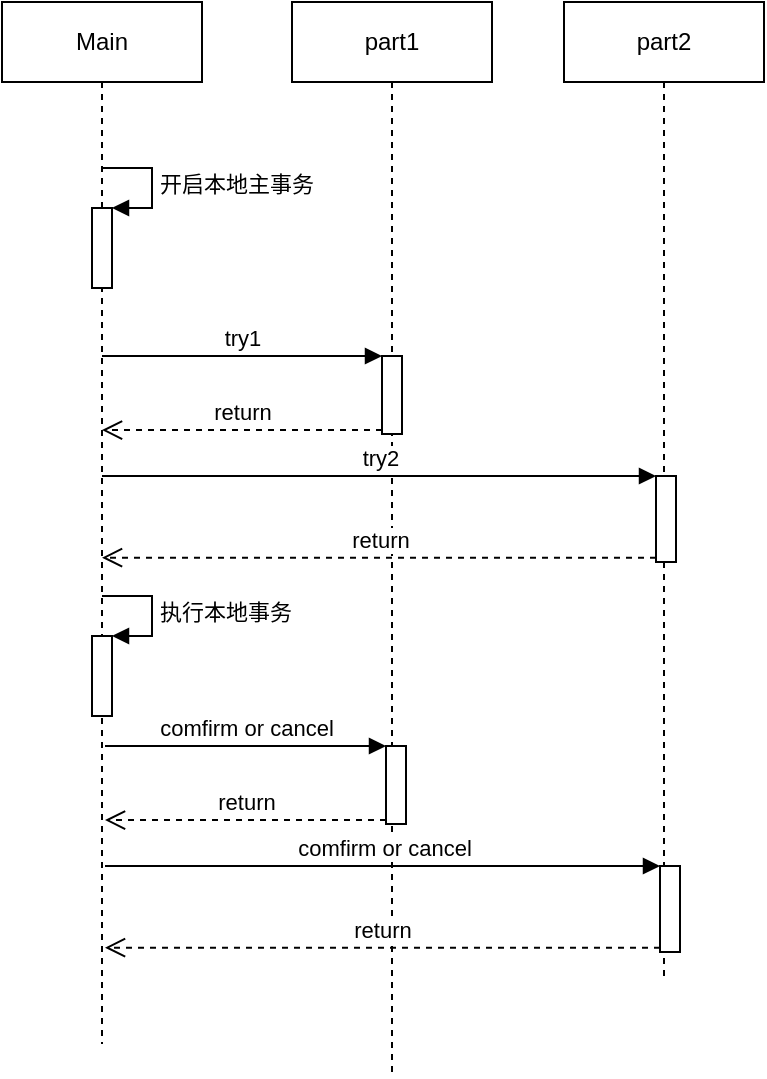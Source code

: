 <mxfile version="12.1.7" type="github" pages="1">
  <diagram id="QLN5XQVOQX08xVFIctB4" name="Page-1">
    <mxGraphModel dx="772" dy="429" grid="0" gridSize="10" guides="1" tooltips="1" connect="1" arrows="1" fold="1" page="0" pageScale="1" pageWidth="827" pageHeight="1169" math="0" shadow="0">
      <root>
        <mxCell id="0"/>
        <mxCell id="1" parent="0"/>
        <mxCell id="K42rxNocJr1abKFL2GFb-1" value="Main" style="shape=umlLifeline;perimeter=lifelinePerimeter;whiteSpace=wrap;html=1;container=1;collapsible=0;recursiveResize=0;outlineConnect=0;" vertex="1" parent="1">
          <mxGeometry x="125" y="157" width="100" height="521" as="geometry"/>
        </mxCell>
        <mxCell id="K42rxNocJr1abKFL2GFb-4" value="" style="html=1;points=[];perimeter=orthogonalPerimeter;" vertex="1" parent="K42rxNocJr1abKFL2GFb-1">
          <mxGeometry x="45" y="103" width="10" height="40" as="geometry"/>
        </mxCell>
        <mxCell id="K42rxNocJr1abKFL2GFb-5" value="开启本地主事务" style="edgeStyle=orthogonalEdgeStyle;html=1;align=left;spacingLeft=2;endArrow=block;rounded=0;entryX=1;entryY=0;" edge="1" target="K42rxNocJr1abKFL2GFb-4" parent="K42rxNocJr1abKFL2GFb-1">
          <mxGeometry relative="1" as="geometry">
            <mxPoint x="50" y="83" as="sourcePoint"/>
            <Array as="points">
              <mxPoint x="75" y="83"/>
            </Array>
          </mxGeometry>
        </mxCell>
        <mxCell id="K42rxNocJr1abKFL2GFb-19" value="" style="html=1;points=[];perimeter=orthogonalPerimeter;" vertex="1" parent="K42rxNocJr1abKFL2GFb-1">
          <mxGeometry x="45" y="317" width="10" height="40" as="geometry"/>
        </mxCell>
        <mxCell id="K42rxNocJr1abKFL2GFb-20" value="执行本地事务" style="edgeStyle=orthogonalEdgeStyle;html=1;align=left;spacingLeft=2;endArrow=block;rounded=0;entryX=1;entryY=0;" edge="1" target="K42rxNocJr1abKFL2GFb-19" parent="K42rxNocJr1abKFL2GFb-1">
          <mxGeometry relative="1" as="geometry">
            <mxPoint x="50" y="297" as="sourcePoint"/>
            <Array as="points">
              <mxPoint x="75" y="297"/>
            </Array>
          </mxGeometry>
        </mxCell>
        <mxCell id="K42rxNocJr1abKFL2GFb-2" value="part1" style="shape=umlLifeline;perimeter=lifelinePerimeter;whiteSpace=wrap;html=1;container=1;collapsible=0;recursiveResize=0;outlineConnect=0;" vertex="1" parent="1">
          <mxGeometry x="270" y="157" width="100" height="537" as="geometry"/>
        </mxCell>
        <mxCell id="K42rxNocJr1abKFL2GFb-6" value="" style="html=1;points=[];perimeter=orthogonalPerimeter;" vertex="1" parent="K42rxNocJr1abKFL2GFb-2">
          <mxGeometry x="45" y="177" width="10" height="39" as="geometry"/>
        </mxCell>
        <mxCell id="K42rxNocJr1abKFL2GFb-3" value="part2" style="shape=umlLifeline;perimeter=lifelinePerimeter;whiteSpace=wrap;html=1;container=1;collapsible=0;recursiveResize=0;outlineConnect=0;" vertex="1" parent="1">
          <mxGeometry x="406" y="157" width="100" height="490" as="geometry"/>
        </mxCell>
        <mxCell id="K42rxNocJr1abKFL2GFb-14" value="" style="html=1;points=[];perimeter=orthogonalPerimeter;" vertex="1" parent="K42rxNocJr1abKFL2GFb-3">
          <mxGeometry x="46" y="237" width="10" height="43" as="geometry"/>
        </mxCell>
        <mxCell id="K42rxNocJr1abKFL2GFb-7" value="try1" style="html=1;verticalAlign=bottom;endArrow=block;entryX=0;entryY=0;" edge="1" target="K42rxNocJr1abKFL2GFb-6" parent="1" source="K42rxNocJr1abKFL2GFb-1">
          <mxGeometry relative="1" as="geometry">
            <mxPoint x="245" y="334" as="sourcePoint"/>
          </mxGeometry>
        </mxCell>
        <mxCell id="K42rxNocJr1abKFL2GFb-8" value="return" style="html=1;verticalAlign=bottom;endArrow=open;dashed=1;endSize=8;exitX=0;exitY=0.95;" edge="1" source="K42rxNocJr1abKFL2GFb-6" parent="1" target="K42rxNocJr1abKFL2GFb-1">
          <mxGeometry relative="1" as="geometry">
            <mxPoint x="245" y="410" as="targetPoint"/>
          </mxGeometry>
        </mxCell>
        <mxCell id="K42rxNocJr1abKFL2GFb-15" value="try2" style="html=1;verticalAlign=bottom;endArrow=block;entryX=0;entryY=0;" edge="1" target="K42rxNocJr1abKFL2GFb-14" parent="1" source="K42rxNocJr1abKFL2GFb-1">
          <mxGeometry relative="1" as="geometry">
            <mxPoint x="382" y="394" as="sourcePoint"/>
          </mxGeometry>
        </mxCell>
        <mxCell id="K42rxNocJr1abKFL2GFb-16" value="return" style="html=1;verticalAlign=bottom;endArrow=open;dashed=1;endSize=8;exitX=0;exitY=0.95;" edge="1" source="K42rxNocJr1abKFL2GFb-14" parent="1" target="K42rxNocJr1abKFL2GFb-1">
          <mxGeometry relative="1" as="geometry">
            <mxPoint x="382" y="470" as="targetPoint"/>
          </mxGeometry>
        </mxCell>
        <mxCell id="K42rxNocJr1abKFL2GFb-21" value="" style="html=1;points=[];perimeter=orthogonalPerimeter;" vertex="1" parent="1">
          <mxGeometry x="317" y="529" width="10" height="39" as="geometry"/>
        </mxCell>
        <mxCell id="K42rxNocJr1abKFL2GFb-22" value="" style="html=1;points=[];perimeter=orthogonalPerimeter;" vertex="1" parent="1">
          <mxGeometry x="454" y="589" width="10" height="43" as="geometry"/>
        </mxCell>
        <mxCell id="K42rxNocJr1abKFL2GFb-23" value="comfirm or cancel" style="html=1;verticalAlign=bottom;endArrow=block;entryX=0;entryY=0;" edge="1" parent="1" target="K42rxNocJr1abKFL2GFb-21">
          <mxGeometry relative="1" as="geometry">
            <mxPoint x="176.5" y="529" as="sourcePoint"/>
          </mxGeometry>
        </mxCell>
        <mxCell id="K42rxNocJr1abKFL2GFb-24" value="return" style="html=1;verticalAlign=bottom;endArrow=open;dashed=1;endSize=8;exitX=0;exitY=0.95;" edge="1" parent="1" source="K42rxNocJr1abKFL2GFb-21">
          <mxGeometry relative="1" as="geometry">
            <mxPoint x="176.5" y="566.05" as="targetPoint"/>
          </mxGeometry>
        </mxCell>
        <mxCell id="K42rxNocJr1abKFL2GFb-25" value="comfirm or cancel" style="html=1;verticalAlign=bottom;endArrow=block;entryX=0;entryY=0;" edge="1" parent="1" target="K42rxNocJr1abKFL2GFb-22">
          <mxGeometry relative="1" as="geometry">
            <mxPoint x="176.5" y="589" as="sourcePoint"/>
          </mxGeometry>
        </mxCell>
        <mxCell id="K42rxNocJr1abKFL2GFb-26" value="return" style="html=1;verticalAlign=bottom;endArrow=open;dashed=1;endSize=8;exitX=0;exitY=0.95;" edge="1" parent="1" source="K42rxNocJr1abKFL2GFb-22">
          <mxGeometry relative="1" as="geometry">
            <mxPoint x="176.5" y="629.85" as="targetPoint"/>
          </mxGeometry>
        </mxCell>
      </root>
    </mxGraphModel>
  </diagram>
</mxfile>
